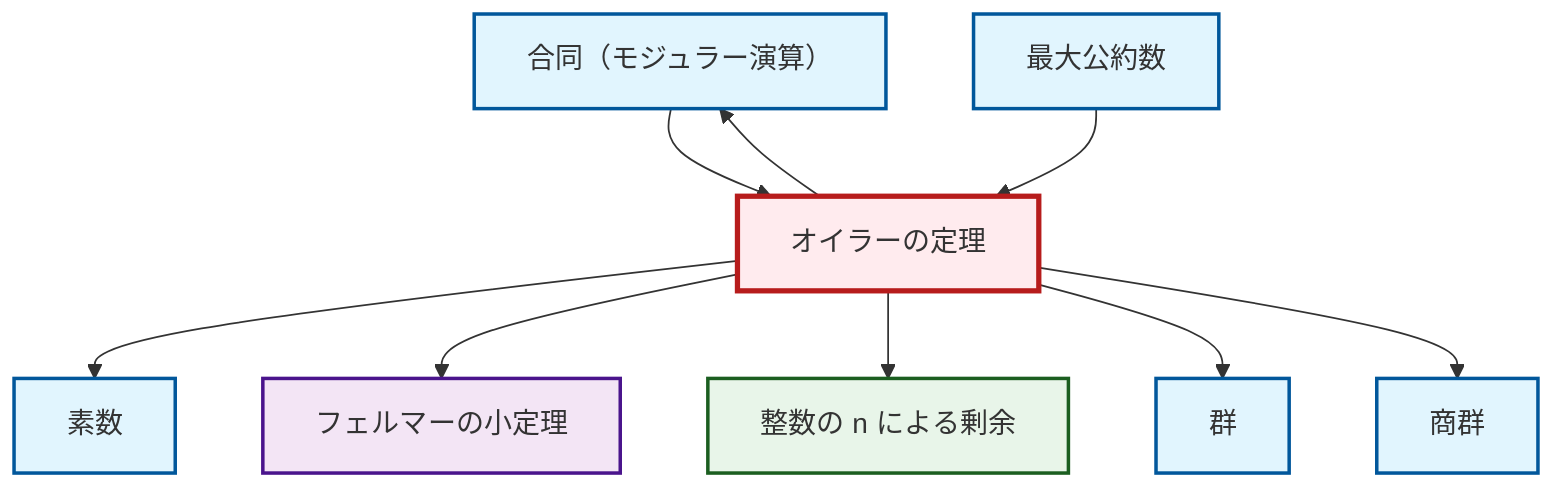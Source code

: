 graph TD
    classDef definition fill:#e1f5fe,stroke:#01579b,stroke-width:2px
    classDef theorem fill:#f3e5f5,stroke:#4a148c,stroke-width:2px
    classDef axiom fill:#fff3e0,stroke:#e65100,stroke-width:2px
    classDef example fill:#e8f5e9,stroke:#1b5e20,stroke-width:2px
    classDef current fill:#ffebee,stroke:#b71c1c,stroke-width:3px
    thm-fermat-little["フェルマーの小定理"]:::theorem
    ex-quotient-integers-mod-n["整数の n による剰余"]:::example
    def-congruence["合同（モジュラー演算）"]:::definition
    thm-euler["オイラーの定理"]:::theorem
    def-prime["素数"]:::definition
    def-gcd["最大公約数"]:::definition
    def-group["群"]:::definition
    def-quotient-group["商群"]:::definition
    thm-euler --> def-prime
    def-congruence --> thm-euler
    thm-euler --> thm-fermat-little
    thm-euler --> ex-quotient-integers-mod-n
    thm-euler --> def-congruence
    thm-euler --> def-group
    def-gcd --> thm-euler
    thm-euler --> def-quotient-group
    class thm-euler current